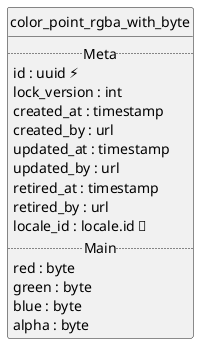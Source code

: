 @startuml uml
skinparam monochrome true
skinparam linetype ortho
hide circle

entity color_point_rgba_with_byte {
  .. Meta ..
  id : uuid ⚡
  lock_version : int
  created_at : timestamp
  created_by : url
  updated_at : timestamp
  updated_by : url
  retired_at : timestamp
  retired_by : url
  locale_id : locale.id 🔑
  .. Main ..
  red : byte
  green : byte
  blue : byte
  alpha : byte
}

@enduml
